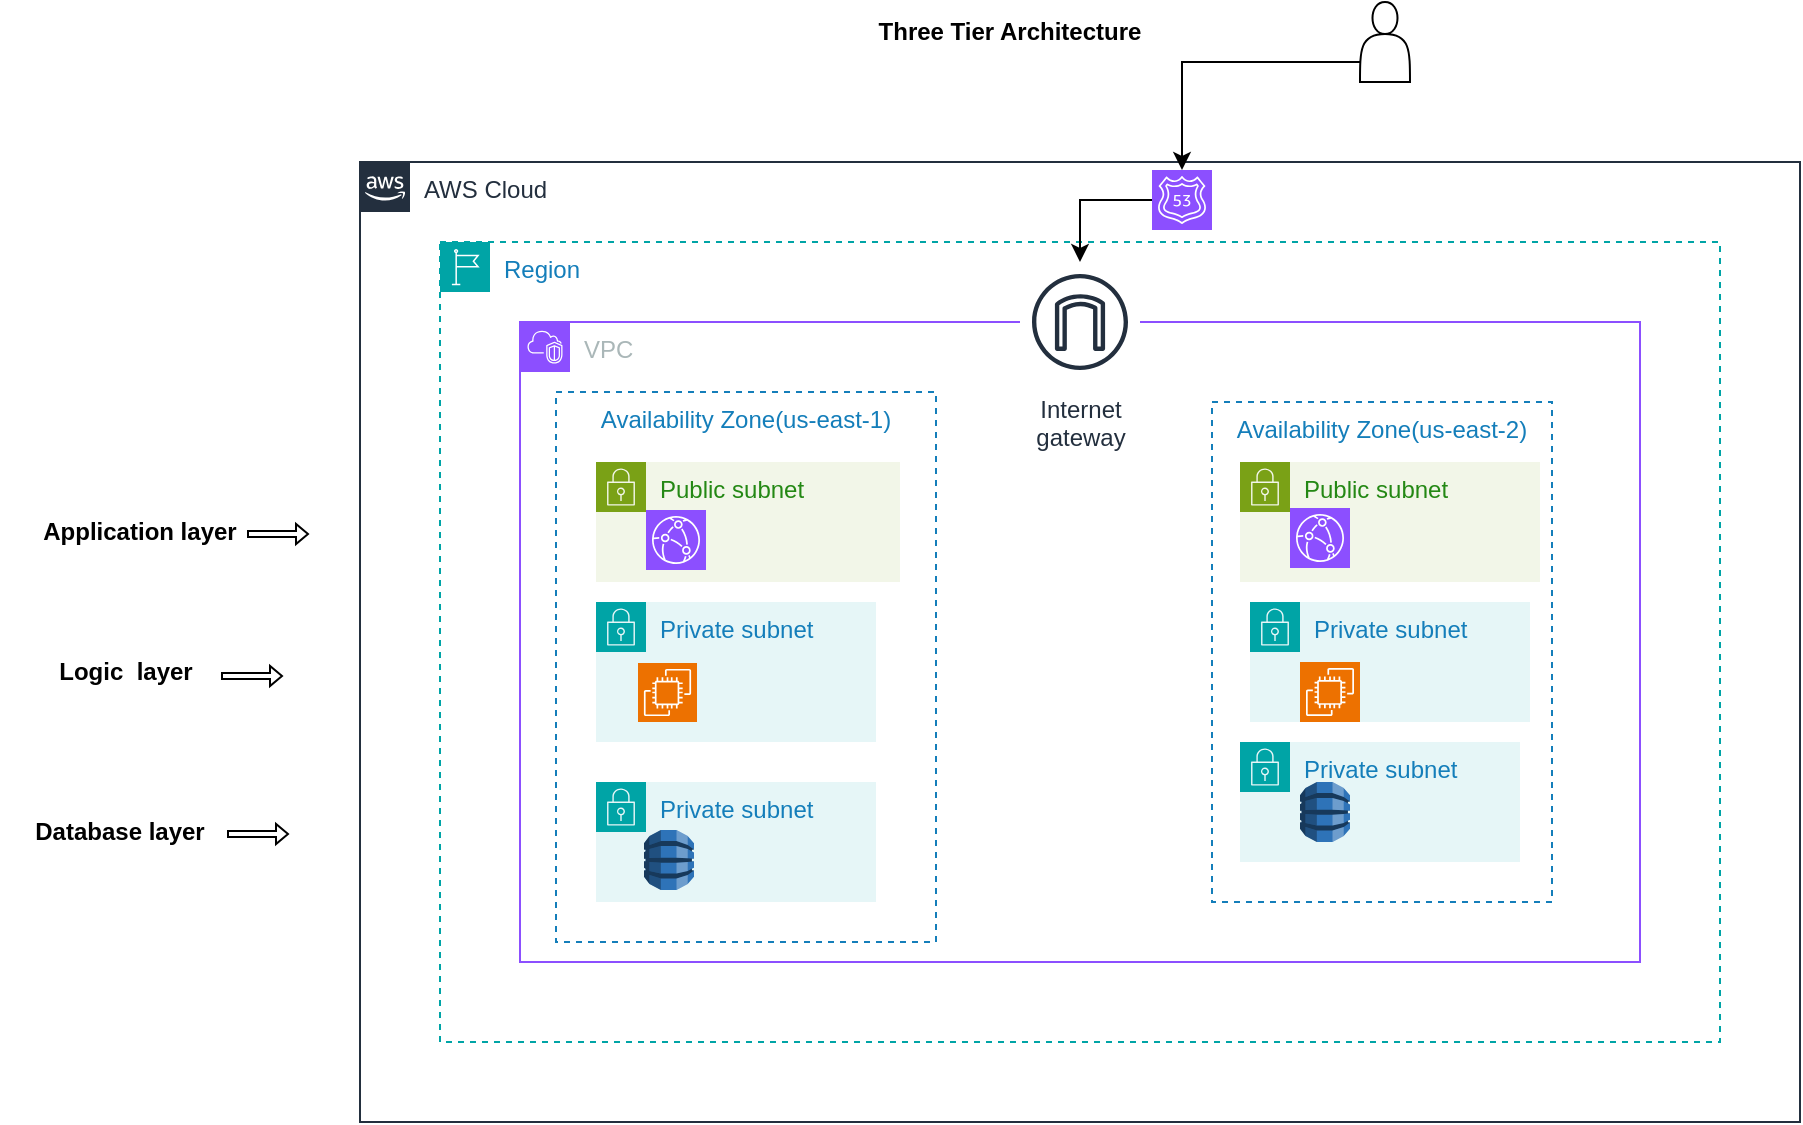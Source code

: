 <mxfile version="24.7.6">
  <diagram name="Page-1" id="-bblCCpgNYLszcbSJOnm">
    <mxGraphModel dx="1900" dy="565" grid="1" gridSize="10" guides="1" tooltips="1" connect="1" arrows="1" fold="1" page="1" pageScale="1" pageWidth="850" pageHeight="1100" math="0" shadow="0">
      <root>
        <mxCell id="0" />
        <mxCell id="1" parent="0" />
        <mxCell id="tByC3pYimv_26etE-bv4-1" value="&lt;b&gt;Three Tier Architecture&lt;/b&gt;" style="text;html=1;align=center;verticalAlign=middle;whiteSpace=wrap;rounded=0;" parent="1" vertex="1">
          <mxGeometry x="330" y="10" width="150" height="30" as="geometry" />
        </mxCell>
        <mxCell id="tByC3pYimv_26etE-bv4-2" value="AWS Cloud" style="points=[[0,0],[0.25,0],[0.5,0],[0.75,0],[1,0],[1,0.25],[1,0.5],[1,0.75],[1,1],[0.75,1],[0.5,1],[0.25,1],[0,1],[0,0.75],[0,0.5],[0,0.25]];outlineConnect=0;gradientColor=none;html=1;whiteSpace=wrap;fontSize=12;fontStyle=0;container=1;pointerEvents=0;collapsible=0;recursiveResize=0;shape=mxgraph.aws4.group;grIcon=mxgraph.aws4.group_aws_cloud_alt;strokeColor=#232F3E;fillColor=none;verticalAlign=top;align=left;spacingLeft=30;fontColor=#232F3E;dashed=0;" parent="1" vertex="1">
          <mxGeometry x="80" y="90" width="720" height="480" as="geometry" />
        </mxCell>
        <mxCell id="tByC3pYimv_26etE-bv4-3" value="Region" style="points=[[0,0],[0.25,0],[0.5,0],[0.75,0],[1,0],[1,0.25],[1,0.5],[1,0.75],[1,1],[0.75,1],[0.5,1],[0.25,1],[0,1],[0,0.75],[0,0.5],[0,0.25]];outlineConnect=0;gradientColor=none;html=1;whiteSpace=wrap;fontSize=12;fontStyle=0;container=0;pointerEvents=0;collapsible=0;recursiveResize=0;shape=mxgraph.aws4.group;grIcon=mxgraph.aws4.group_region;strokeColor=#00A4A6;fillColor=none;verticalAlign=top;align=left;spacingLeft=30;fontColor=#147EBA;dashed=1;" parent="tByC3pYimv_26etE-bv4-2" vertex="1">
          <mxGeometry x="40" y="40" width="640" height="400" as="geometry" />
        </mxCell>
        <mxCell id="utCt_SfiTYy2DAKhwZcO-50" style="edgeStyle=orthogonalEdgeStyle;rounded=0;orthogonalLoop=1;jettySize=auto;html=1;" edge="1" parent="tByC3pYimv_26etE-bv4-2" source="utCt_SfiTYy2DAKhwZcO-46" target="utCt_SfiTYy2DAKhwZcO-49">
          <mxGeometry relative="1" as="geometry" />
        </mxCell>
        <mxCell id="utCt_SfiTYy2DAKhwZcO-46" value="" style="sketch=0;points=[[0,0,0],[0.25,0,0],[0.5,0,0],[0.75,0,0],[1,0,0],[0,1,0],[0.25,1,0],[0.5,1,0],[0.75,1,0],[1,1,0],[0,0.25,0],[0,0.5,0],[0,0.75,0],[1,0.25,0],[1,0.5,0],[1,0.75,0]];outlineConnect=0;fontColor=#232F3E;fillColor=#8C4FFF;strokeColor=#ffffff;dashed=0;verticalLabelPosition=bottom;verticalAlign=top;align=center;html=1;fontSize=12;fontStyle=0;aspect=fixed;shape=mxgraph.aws4.resourceIcon;resIcon=mxgraph.aws4.route_53;" vertex="1" parent="tByC3pYimv_26etE-bv4-2">
          <mxGeometry x="396" y="4" width="30" height="30" as="geometry" />
        </mxCell>
        <mxCell id="tByC3pYimv_26etE-bv4-4" value="VPC" style="points=[[0,0],[0.25,0],[0.5,0],[0.75,0],[1,0],[1,0.25],[1,0.5],[1,0.75],[1,1],[0.75,1],[0.5,1],[0.25,1],[0,1],[0,0.75],[0,0.5],[0,0.25]];outlineConnect=0;gradientColor=none;html=1;whiteSpace=wrap;fontSize=12;fontStyle=0;container=1;pointerEvents=0;collapsible=0;recursiveResize=0;shape=mxgraph.aws4.group;grIcon=mxgraph.aws4.group_vpc2;strokeColor=#8C4FFF;fillColor=none;verticalAlign=top;align=left;spacingLeft=30;fontColor=#AAB7B8;dashed=0;" parent="tByC3pYimv_26etE-bv4-2" vertex="1">
          <mxGeometry x="80" y="80" width="560" height="320" as="geometry" />
        </mxCell>
        <mxCell id="tByC3pYimv_26etE-bv4-6" value="Public subnet" style="points=[[0,0],[0.25,0],[0.5,0],[0.75,0],[1,0],[1,0.25],[1,0.5],[1,0.75],[1,1],[0.75,1],[0.5,1],[0.25,1],[0,1],[0,0.75],[0,0.5],[0,0.25]];outlineConnect=0;gradientColor=none;html=1;whiteSpace=wrap;fontSize=12;fontStyle=0;container=1;pointerEvents=0;collapsible=0;recursiveResize=0;shape=mxgraph.aws4.group;grIcon=mxgraph.aws4.group_security_group;grStroke=0;strokeColor=#7AA116;fillColor=#F2F6E8;verticalAlign=top;align=left;spacingLeft=30;fontColor=#248814;dashed=0;movable=0;resizable=0;rotatable=0;deletable=0;editable=0;locked=1;connectable=0;" parent="tByC3pYimv_26etE-bv4-4" vertex="1">
          <mxGeometry x="38" y="70" width="152" height="60" as="geometry" />
        </mxCell>
        <mxCell id="tByC3pYimv_26etE-bv4-5" value="Availability Zone(us-east-1)" style="fillColor=none;strokeColor=#147EBA;dashed=1;verticalAlign=top;fontStyle=0;fontColor=#147EBA;whiteSpace=wrap;html=1;" parent="tByC3pYimv_26etE-bv4-6" vertex="1">
          <mxGeometry x="-20" y="-35" width="190" height="275" as="geometry" />
        </mxCell>
        <mxCell id="utCt_SfiTYy2DAKhwZcO-51" value="" style="sketch=0;points=[[0,0,0],[0.25,0,0],[0.5,0,0],[0.75,0,0],[1,0,0],[0,1,0],[0.25,1,0],[0.5,1,0],[0.75,1,0],[1,1,0],[0,0.25,0],[0,0.5,0],[0,0.75,0],[1,0.25,0],[1,0.5,0],[1,0.75,0]];outlineConnect=0;fontColor=#232F3E;fillColor=#8C4FFF;strokeColor=#ffffff;dashed=0;verticalLabelPosition=bottom;verticalAlign=top;align=center;html=1;fontSize=12;fontStyle=0;aspect=fixed;shape=mxgraph.aws4.resourceIcon;resIcon=mxgraph.aws4.cloudfront;" vertex="1" parent="tByC3pYimv_26etE-bv4-6">
          <mxGeometry x="25" y="24" width="30" height="30" as="geometry" />
        </mxCell>
        <mxCell id="utCt_SfiTYy2DAKhwZcO-3" value="Public subnet" style="points=[[0,0],[0.25,0],[0.5,0],[0.75,0],[1,0],[1,0.25],[1,0.5],[1,0.75],[1,1],[0.75,1],[0.5,1],[0.25,1],[0,1],[0,0.75],[0,0.5],[0,0.25]];outlineConnect=0;gradientColor=none;html=1;whiteSpace=wrap;fontSize=12;fontStyle=0;container=0;pointerEvents=0;collapsible=0;recursiveResize=0;shape=mxgraph.aws4.group;grIcon=mxgraph.aws4.group_security_group;grStroke=0;strokeColor=#7AA116;fillColor=#F2F6E8;verticalAlign=top;align=left;spacingLeft=30;fontColor=#248814;dashed=0;movable=1;resizable=1;rotatable=1;deletable=1;editable=1;locked=0;connectable=1;" vertex="1" parent="tByC3pYimv_26etE-bv4-4">
          <mxGeometry x="360" y="70" width="150" height="60" as="geometry" />
        </mxCell>
        <mxCell id="utCt_SfiTYy2DAKhwZcO-24" value="Private subnet" style="points=[[0,0],[0.25,0],[0.5,0],[0.75,0],[1,0],[1,0.25],[1,0.5],[1,0.75],[1,1],[0.75,1],[0.5,1],[0.25,1],[0,1],[0,0.75],[0,0.5],[0,0.25]];outlineConnect=0;gradientColor=none;html=1;whiteSpace=wrap;fontSize=12;fontStyle=0;container=1;pointerEvents=0;collapsible=0;recursiveResize=0;shape=mxgraph.aws4.group;grIcon=mxgraph.aws4.group_security_group;grStroke=0;strokeColor=#00A4A6;fillColor=#E6F6F7;verticalAlign=top;align=left;spacingLeft=30;fontColor=#147EBA;dashed=0;" vertex="1" parent="tByC3pYimv_26etE-bv4-4">
          <mxGeometry x="365" y="140" width="140" height="60" as="geometry" />
        </mxCell>
        <mxCell id="utCt_SfiTYy2DAKhwZcO-16" value="Private subnet" style="points=[[0,0],[0.25,0],[0.5,0],[0.75,0],[1,0],[1,0.25],[1,0.5],[1,0.75],[1,1],[0.75,1],[0.5,1],[0.25,1],[0,1],[0,0.75],[0,0.5],[0,0.25]];outlineConnect=0;gradientColor=none;html=1;whiteSpace=wrap;fontSize=12;fontStyle=0;container=1;pointerEvents=0;collapsible=0;recursiveResize=0;shape=mxgraph.aws4.group;grIcon=mxgraph.aws4.group_security_group;grStroke=0;strokeColor=#00A4A6;fillColor=#E6F6F7;verticalAlign=top;align=left;spacingLeft=30;fontColor=#147EBA;dashed=0;" vertex="1" parent="tByC3pYimv_26etE-bv4-4">
          <mxGeometry x="38" y="140" width="140" height="70" as="geometry" />
        </mxCell>
        <mxCell id="utCt_SfiTYy2DAKhwZcO-5" value="" style="sketch=0;points=[[0,0,0],[0.25,0,0],[0.5,0,0],[0.75,0,0],[1,0,0],[0,1,0],[0.25,1,0],[0.5,1,0],[0.75,1,0],[1,1,0],[0,0.25,0],[0,0.5,0],[0,0.75,0],[1,0.25,0],[1,0.5,0],[1,0.75,0]];outlineConnect=0;fontColor=#232F3E;fillColor=#ED7100;strokeColor=#ffffff;dashed=0;verticalLabelPosition=bottom;verticalAlign=top;align=center;html=1;fontSize=12;fontStyle=0;aspect=fixed;shape=mxgraph.aws4.resourceIcon;resIcon=mxgraph.aws4.ec2;" vertex="1" parent="utCt_SfiTYy2DAKhwZcO-16">
          <mxGeometry x="21" y="30.5" width="29.5" height="29.5" as="geometry" />
        </mxCell>
        <mxCell id="utCt_SfiTYy2DAKhwZcO-28" value="Private subnet" style="points=[[0,0],[0.25,0],[0.5,0],[0.75,0],[1,0],[1,0.25],[1,0.5],[1,0.75],[1,1],[0.75,1],[0.5,1],[0.25,1],[0,1],[0,0.75],[0,0.5],[0,0.25]];outlineConnect=0;gradientColor=none;html=1;whiteSpace=wrap;fontSize=12;fontStyle=0;container=1;pointerEvents=0;collapsible=0;recursiveResize=0;shape=mxgraph.aws4.group;grIcon=mxgraph.aws4.group_security_group;grStroke=0;strokeColor=#00A4A6;fillColor=#E6F6F7;verticalAlign=top;align=left;spacingLeft=30;fontColor=#147EBA;dashed=0;" vertex="1" parent="tByC3pYimv_26etE-bv4-4">
          <mxGeometry x="38" y="230" width="140" height="60" as="geometry" />
        </mxCell>
        <mxCell id="utCt_SfiTYy2DAKhwZcO-29" value="" style="outlineConnect=0;dashed=0;verticalLabelPosition=bottom;verticalAlign=top;align=center;html=1;shape=mxgraph.aws3.dynamo_db;fillColor=#2E73B8;gradientColor=none;" vertex="1" parent="utCt_SfiTYy2DAKhwZcO-28">
          <mxGeometry x="24" y="24" width="25" height="30" as="geometry" />
        </mxCell>
        <mxCell id="utCt_SfiTYy2DAKhwZcO-43" value="Private subnet" style="points=[[0,0],[0.25,0],[0.5,0],[0.75,0],[1,0],[1,0.25],[1,0.5],[1,0.75],[1,1],[0.75,1],[0.5,1],[0.25,1],[0,1],[0,0.75],[0,0.5],[0,0.25]];outlineConnect=0;gradientColor=none;html=1;whiteSpace=wrap;fontSize=12;fontStyle=0;container=1;pointerEvents=0;collapsible=0;recursiveResize=0;shape=mxgraph.aws4.group;grIcon=mxgraph.aws4.group_security_group;grStroke=0;strokeColor=#00A4A6;fillColor=#E6F6F7;verticalAlign=top;align=left;spacingLeft=30;fontColor=#147EBA;dashed=0;" vertex="1" parent="tByC3pYimv_26etE-bv4-4">
          <mxGeometry x="360" y="210" width="140" height="60" as="geometry" />
        </mxCell>
        <mxCell id="utCt_SfiTYy2DAKhwZcO-44" value="" style="outlineConnect=0;dashed=0;verticalLabelPosition=bottom;verticalAlign=top;align=center;html=1;shape=mxgraph.aws3.dynamo_db;fillColor=#2E73B8;gradientColor=none;" vertex="1" parent="tByC3pYimv_26etE-bv4-4">
          <mxGeometry x="390" y="230" width="25" height="30" as="geometry" />
        </mxCell>
        <mxCell id="utCt_SfiTYy2DAKhwZcO-49" value="Internet&#xa;gateway" style="sketch=0;outlineConnect=0;fontColor=#232F3E;gradientColor=none;strokeColor=#232F3E;fillColor=#ffffff;dashed=0;verticalLabelPosition=bottom;verticalAlign=top;align=center;html=1;fontSize=12;fontStyle=0;aspect=fixed;shape=mxgraph.aws4.resourceIcon;resIcon=mxgraph.aws4.internet_gateway;" vertex="1" parent="tByC3pYimv_26etE-bv4-4">
          <mxGeometry x="250" y="-30" width="60" height="60" as="geometry" />
        </mxCell>
        <mxCell id="utCt_SfiTYy2DAKhwZcO-4" value="Availability Zone(us-east-2)" style="fillColor=none;strokeColor=#147EBA;dashed=1;verticalAlign=top;fontStyle=0;fontColor=#147EBA;whiteSpace=wrap;html=1;" vertex="1" parent="tByC3pYimv_26etE-bv4-4">
          <mxGeometry x="346" y="40" width="170" height="250" as="geometry" />
        </mxCell>
        <mxCell id="utCt_SfiTYy2DAKhwZcO-53" value="" style="sketch=0;points=[[0,0,0],[0.25,0,0],[0.5,0,0],[0.75,0,0],[1,0,0],[0,1,0],[0.25,1,0],[0.5,1,0],[0.75,1,0],[1,1,0],[0,0.25,0],[0,0.5,0],[0,0.75,0],[1,0.25,0],[1,0.5,0],[1,0.75,0]];outlineConnect=0;fontColor=#232F3E;fillColor=#8C4FFF;strokeColor=#ffffff;dashed=0;verticalLabelPosition=bottom;verticalAlign=top;align=center;html=1;fontSize=12;fontStyle=0;aspect=fixed;shape=mxgraph.aws4.resourceIcon;resIcon=mxgraph.aws4.cloudfront;" vertex="1" parent="tByC3pYimv_26etE-bv4-4">
          <mxGeometry x="385" y="93" width="30" height="30" as="geometry" />
        </mxCell>
        <mxCell id="utCt_SfiTYy2DAKhwZcO-54" value="" style="sketch=0;points=[[0,0,0],[0.25,0,0],[0.5,0,0],[0.75,0,0],[1,0,0],[0,1,0],[0.25,1,0],[0.5,1,0],[0.75,1,0],[1,1,0],[0,0.25,0],[0,0.5,0],[0,0.75,0],[1,0.25,0],[1,0.5,0],[1,0.75,0]];outlineConnect=0;fontColor=#232F3E;fillColor=#ED7100;strokeColor=#ffffff;dashed=0;verticalLabelPosition=bottom;verticalAlign=top;align=center;html=1;fontSize=12;fontStyle=0;aspect=fixed;shape=mxgraph.aws4.resourceIcon;resIcon=mxgraph.aws4.ec2;" vertex="1" parent="tByC3pYimv_26etE-bv4-4">
          <mxGeometry x="390" y="170" width="30" height="30" as="geometry" />
        </mxCell>
        <mxCell id="utCt_SfiTYy2DAKhwZcO-47" style="edgeStyle=orthogonalEdgeStyle;rounded=0;orthogonalLoop=1;jettySize=auto;html=1;exitX=0;exitY=0.75;exitDx=0;exitDy=0;" edge="1" parent="1" source="utCt_SfiTYy2DAKhwZcO-45" target="utCt_SfiTYy2DAKhwZcO-46">
          <mxGeometry relative="1" as="geometry" />
        </mxCell>
        <mxCell id="utCt_SfiTYy2DAKhwZcO-45" value="" style="shape=actor;whiteSpace=wrap;html=1;" vertex="1" parent="1">
          <mxGeometry x="580" y="10" width="25" height="40" as="geometry" />
        </mxCell>
        <mxCell id="utCt_SfiTYy2DAKhwZcO-55" value="&lt;b&gt;Application layer&lt;/b&gt;" style="text;html=1;align=center;verticalAlign=middle;whiteSpace=wrap;rounded=0;" vertex="1" parent="1">
          <mxGeometry x="-90" y="260" width="120" height="30" as="geometry" />
        </mxCell>
        <mxCell id="utCt_SfiTYy2DAKhwZcO-56" value="&lt;b&gt;Logic&amp;nbsp;&lt;/b&gt;&lt;span style=&quot;color: rgba(0, 0, 0, 0); font-family: monospace; font-size: 0px; text-align: start; text-wrap: nowrap;&quot;&gt;%3CmxGraphModel%3E%3Croot%3E%3CmxCell%20id%3D%220%22%2F%3E%3CmxCell%20id%3D%221%22%20parent%3D%220%22%2F%3E%3CmxCell%20id%3D%222%22%20value%3D%22%26lt%3Bb%26gt%3BApplication%20layer%26lt%3B%2Fb%26gt%3B%22%20style%3D%22text%3Bhtml%3D1%3Balign%3Dcenter%3BverticalAlign%3Dmiddle%3BwhiteSpace%3Dwrap%3Brounded%3D0%3B%22%20vertex%3D%221%22%20parent%3D%221%22%3E%3CmxGeometry%20x%3D%22-80%22%20y%3D%22260%22%20width%3D%22120%22%20height%3D%2230%22%20as%3D%22geometry%22%2F%3E%3C%2FmxCell%3E%3C%2Froot%3E%3C%2FmxGraphModel%3E&lt;/span&gt;&lt;b&gt;&amp;nbsp;layer&lt;/b&gt;" style="text;html=1;align=center;verticalAlign=middle;whiteSpace=wrap;rounded=0;" vertex="1" parent="1">
          <mxGeometry x="-97" y="330" width="120" height="30" as="geometry" />
        </mxCell>
        <mxCell id="utCt_SfiTYy2DAKhwZcO-57" value="&lt;b&gt;Database layer&lt;/b&gt;" style="text;html=1;align=center;verticalAlign=middle;whiteSpace=wrap;rounded=0;" vertex="1" parent="1">
          <mxGeometry x="-100" y="410" width="120" height="30" as="geometry" />
        </mxCell>
        <mxCell id="utCt_SfiTYy2DAKhwZcO-60" value="" style="shape=singleArrow;whiteSpace=wrap;html=1;" vertex="1" parent="1">
          <mxGeometry x="24" y="271" width="30" height="10" as="geometry" />
        </mxCell>
        <mxCell id="utCt_SfiTYy2DAKhwZcO-62" value="" style="shape=singleArrow;whiteSpace=wrap;html=1;" vertex="1" parent="1">
          <mxGeometry x="11" y="342" width="30" height="10" as="geometry" />
        </mxCell>
        <mxCell id="utCt_SfiTYy2DAKhwZcO-63" value="" style="shape=singleArrow;whiteSpace=wrap;html=1;" vertex="1" parent="1">
          <mxGeometry x="14" y="421" width="30" height="10" as="geometry" />
        </mxCell>
      </root>
    </mxGraphModel>
  </diagram>
</mxfile>

